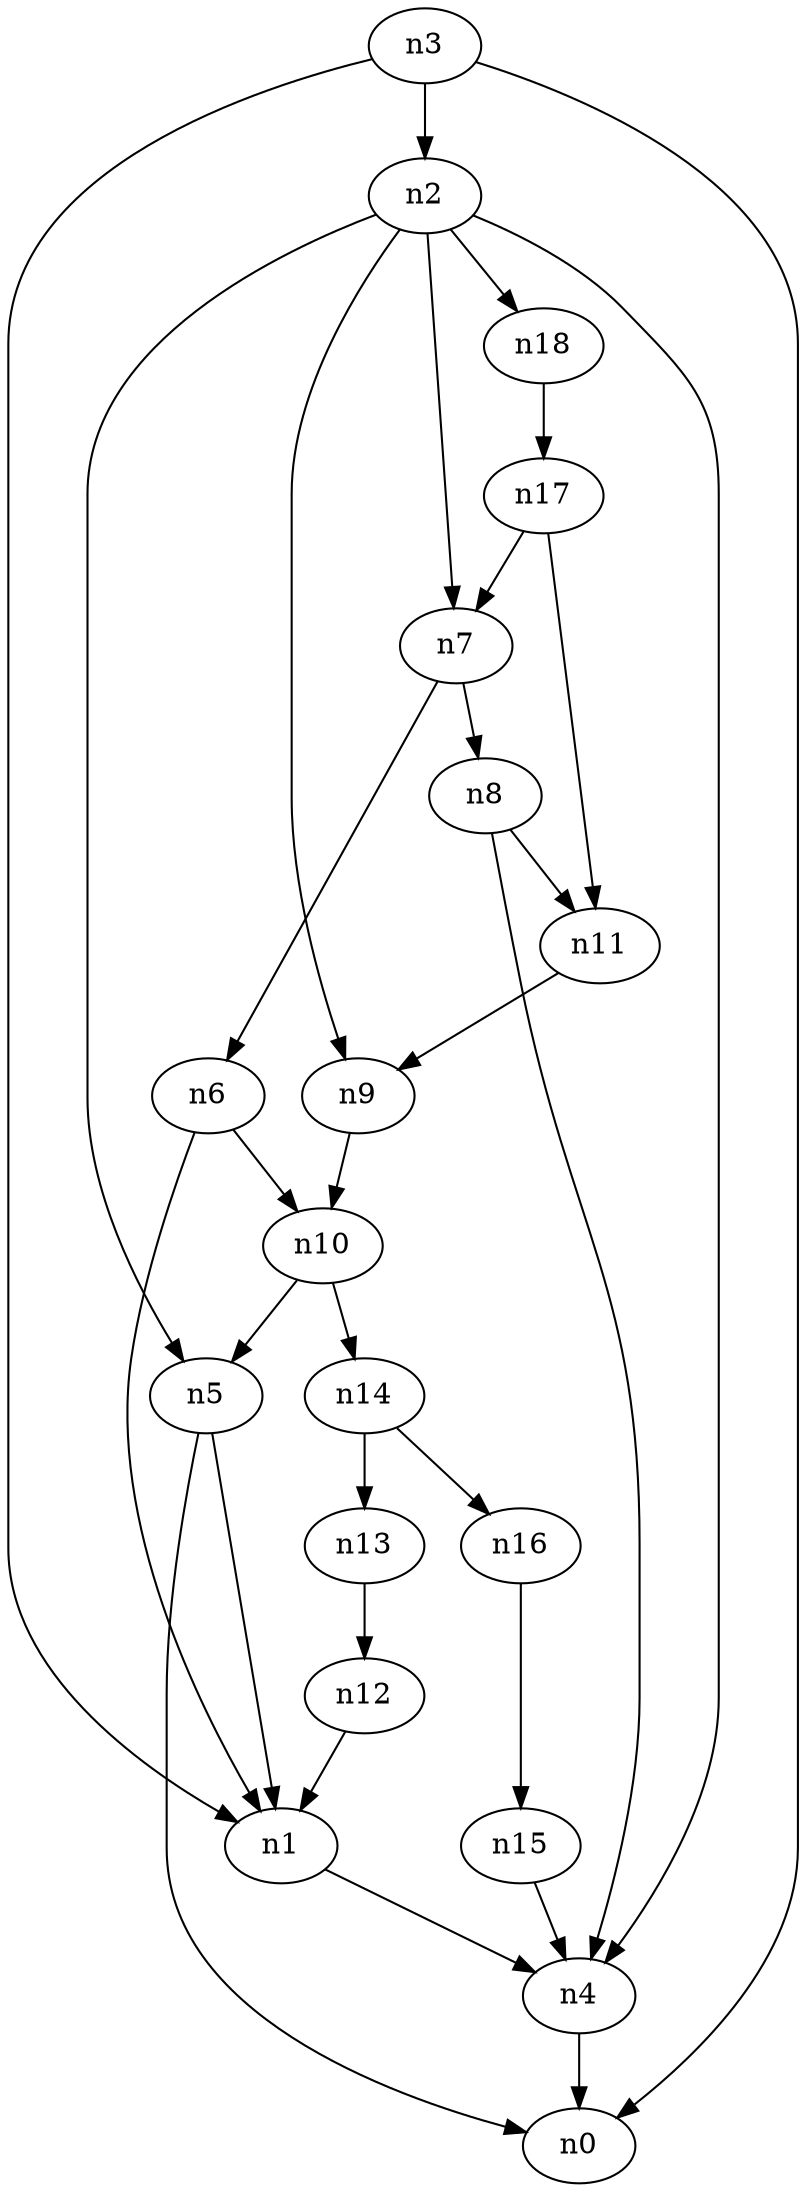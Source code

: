 digraph G {
	n1 -> n4	 [_graphml_id=e4];
	n2 -> n4	 [_graphml_id=e7];
	n2 -> n5	 [_graphml_id=e8];
	n2 -> n7	 [_graphml_id=e18];
	n2 -> n9	 [_graphml_id=e13];
	n2 -> n18	 [_graphml_id=e30];
	n3 -> n0	 [_graphml_id=e0];
	n3 -> n1	 [_graphml_id=e3];
	n3 -> n2	 [_graphml_id=e6];
	n4 -> n0	 [_graphml_id=e1];
	n5 -> n0	 [_graphml_id=e2];
	n5 -> n1	 [_graphml_id=e5];
	n6 -> n1	 [_graphml_id=e9];
	n6 -> n10	 [_graphml_id=e15];
	n7 -> n6	 [_graphml_id=e10];
	n7 -> n8	 [_graphml_id=e11];
	n8 -> n4	 [_graphml_id=e12];
	n8 -> n11	 [_graphml_id=e17];
	n9 -> n10	 [_graphml_id=e14];
	n10 -> n5	 [_graphml_id=e28];
	n10 -> n14	 [_graphml_id=e22];
	n11 -> n9	 [_graphml_id=e16];
	n12 -> n1	 [_graphml_id=e19];
	n13 -> n12	 [_graphml_id=e20];
	n14 -> n13	 [_graphml_id=e21];
	n14 -> n16	 [_graphml_id=e25];
	n15 -> n4	 [_graphml_id=e23];
	n16 -> n15	 [_graphml_id=e24];
	n17 -> n7	 [_graphml_id=e26];
	n17 -> n11	 [_graphml_id=e27];
	n18 -> n17	 [_graphml_id=e29];
}
